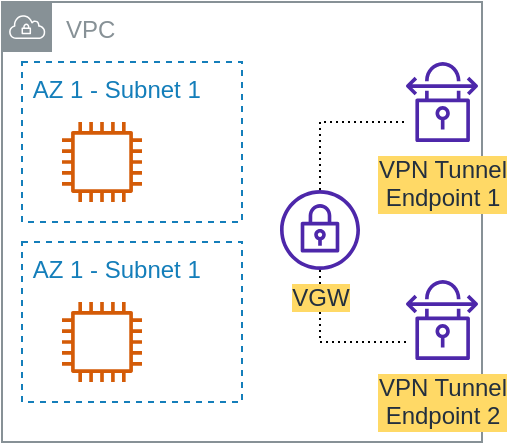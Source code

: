 <mxfile version="20.6.2" type="device"><diagram id="NETrpd5goP4wEi9oHFZe" name="페이지-1"><mxGraphModel dx="847" dy="892" grid="1" gridSize="10" guides="1" tooltips="1" connect="1" arrows="1" fold="1" page="1" pageScale="1" pageWidth="827" pageHeight="1169" math="0" shadow="0"><root><mxCell id="0"/><mxCell id="1" parent="0"/><mxCell id="4s5H912LVStdswL1lBrM-1" value="VPC" style="sketch=0;outlineConnect=0;gradientColor=none;html=1;whiteSpace=wrap;fontSize=12;fontStyle=0;shape=mxgraph.aws4.group;grIcon=mxgraph.aws4.group_vpc;strokeColor=#879196;fillColor=none;verticalAlign=top;align=left;spacingLeft=30;fontColor=#879196;dashed=0;" parent="1" vertex="1"><mxGeometry x="80" y="110" width="240" height="220" as="geometry"/></mxCell><mxCell id="4s5H912LVStdswL1lBrM-5" value=" AZ 1 - Subnet 1" style="fillColor=none;strokeColor=#147EBA;dashed=1;verticalAlign=top;fontStyle=0;fontColor=#147EBA;align=left;" parent="1" vertex="1"><mxGeometry x="90" y="140" width="110" height="80" as="geometry"/></mxCell><mxCell id="4s5H912LVStdswL1lBrM-6" value="" style="sketch=0;outlineConnect=0;fontColor=#232F3E;gradientColor=none;fillColor=#D45B07;strokeColor=none;dashed=0;verticalLabelPosition=bottom;verticalAlign=top;align=center;html=1;fontSize=12;fontStyle=0;aspect=fixed;pointerEvents=1;shape=mxgraph.aws4.instance2;" parent="1" vertex="1"><mxGeometry x="110" y="170" width="40" height="40" as="geometry"/></mxCell><mxCell id="4s5H912LVStdswL1lBrM-7" value=" AZ 1 - Subnet 1" style="fillColor=none;strokeColor=#147EBA;dashed=1;verticalAlign=top;fontStyle=0;fontColor=#147EBA;align=left;" parent="1" vertex="1"><mxGeometry x="90" y="230" width="110" height="80" as="geometry"/></mxCell><mxCell id="4s5H912LVStdswL1lBrM-8" value="" style="sketch=0;outlineConnect=0;fontColor=#232F3E;gradientColor=none;fillColor=#D45B07;strokeColor=none;dashed=0;verticalLabelPosition=bottom;verticalAlign=top;align=center;html=1;fontSize=12;fontStyle=0;aspect=fixed;pointerEvents=1;shape=mxgraph.aws4.instance2;" parent="1" vertex="1"><mxGeometry x="110" y="260" width="40" height="40" as="geometry"/></mxCell><mxCell id="qUzKlYXKcOxlAP_9lNZp-1" value="VPN Tunnel&lt;br&gt;Endpoint 1" style="sketch=0;outlineConnect=0;fontColor=#232F3E;gradientColor=none;fillColor=#4D27AA;strokeColor=none;dashed=0;verticalLabelPosition=bottom;verticalAlign=top;align=center;html=1;fontSize=12;fontStyle=0;pointerEvents=1;shape=mxgraph.aws4.vpn_connection;labelBackgroundColor=#FFD966;" vertex="1" parent="1"><mxGeometry x="280" y="140" width="40" height="40" as="geometry"/></mxCell><mxCell id="qUzKlYXKcOxlAP_9lNZp-8" style="edgeStyle=orthogonalEdgeStyle;rounded=0;orthogonalLoop=1;jettySize=auto;html=1;dashed=1;dashPattern=1 2;endArrow=none;endFill=0;" edge="1" parent="1" source="qUzKlYXKcOxlAP_9lNZp-2" target="qUzKlYXKcOxlAP_9lNZp-3"><mxGeometry relative="1" as="geometry"><Array as="points"><mxPoint x="239" y="280"/></Array></mxGeometry></mxCell><mxCell id="qUzKlYXKcOxlAP_9lNZp-9" style="edgeStyle=orthogonalEdgeStyle;rounded=0;orthogonalLoop=1;jettySize=auto;html=1;dashed=1;dashPattern=1 2;endArrow=none;endFill=0;" edge="1" parent="1" source="qUzKlYXKcOxlAP_9lNZp-2" target="qUzKlYXKcOxlAP_9lNZp-1"><mxGeometry relative="1" as="geometry"><Array as="points"><mxPoint x="239" y="170"/></Array></mxGeometry></mxCell><mxCell id="qUzKlYXKcOxlAP_9lNZp-2" value="VGW" style="sketch=0;outlineConnect=0;fontColor=#232F3E;gradientColor=none;fillColor=#4D27AA;strokeColor=none;dashed=0;verticalLabelPosition=bottom;verticalAlign=top;align=center;html=1;fontSize=12;fontStyle=0;aspect=fixed;pointerEvents=1;shape=mxgraph.aws4.vpn_gateway;labelBackgroundColor=#FFD966;" vertex="1" parent="1"><mxGeometry x="219" y="204" width="40" height="40" as="geometry"/></mxCell><mxCell id="qUzKlYXKcOxlAP_9lNZp-3" value="VPN Tunnel&lt;br&gt;Endpoint 2" style="sketch=0;outlineConnect=0;fontColor=#232F3E;gradientColor=none;fillColor=#4D27AA;strokeColor=none;dashed=0;verticalLabelPosition=bottom;verticalAlign=top;align=center;html=1;fontSize=12;fontStyle=0;pointerEvents=1;shape=mxgraph.aws4.vpn_connection;labelBackgroundColor=#FFD966;" vertex="1" parent="1"><mxGeometry x="280" y="249" width="40" height="40" as="geometry"/></mxCell></root></mxGraphModel></diagram></mxfile>